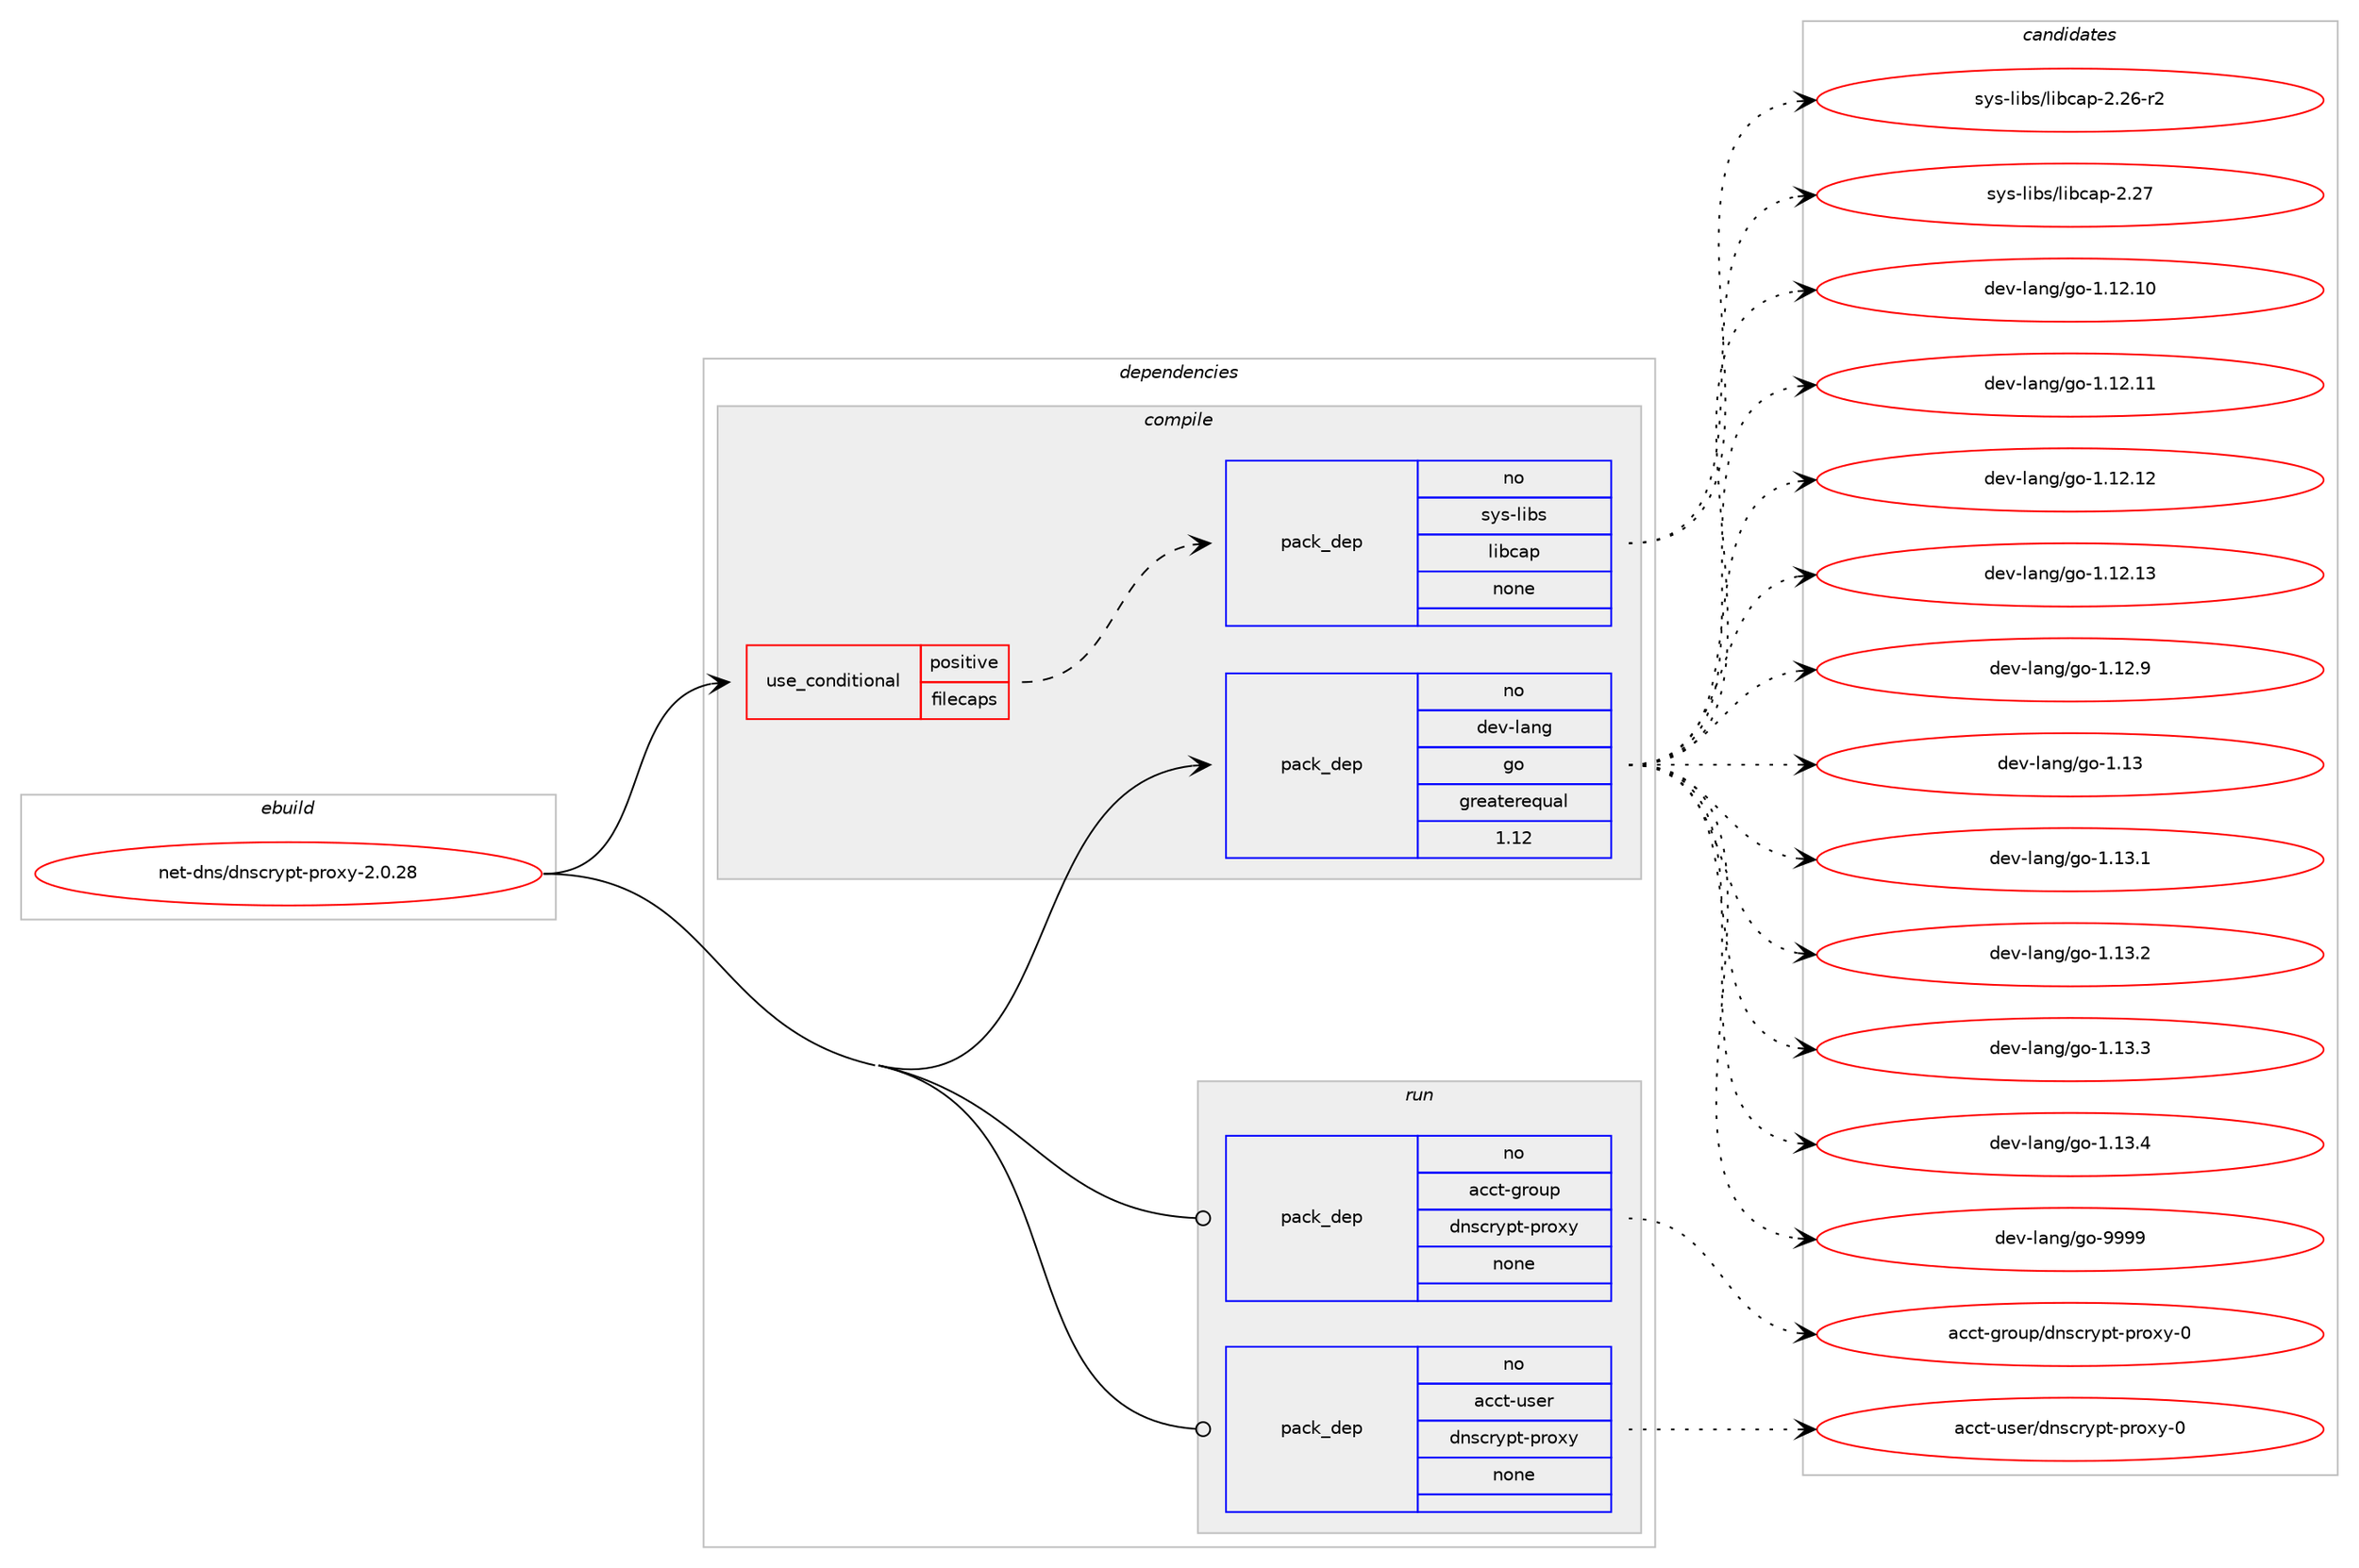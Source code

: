 digraph prolog {

# *************
# Graph options
# *************

newrank=true;
concentrate=true;
compound=true;
graph [rankdir=LR,fontname=Helvetica,fontsize=10,ranksep=1.5];#, ranksep=2.5, nodesep=0.2];
edge  [arrowhead=vee];
node  [fontname=Helvetica,fontsize=10];

# **********
# The ebuild
# **********

subgraph cluster_leftcol {
color=gray;
rank=same;
label=<<i>ebuild</i>>;
id [label="net-dns/dnscrypt-proxy-2.0.28", color=red, width=4, href="../net-dns/dnscrypt-proxy-2.0.28.svg"];
}

# ****************
# The dependencies
# ****************

subgraph cluster_midcol {
color=gray;
label=<<i>dependencies</i>>;
subgraph cluster_compile {
fillcolor="#eeeeee";
style=filled;
label=<<i>compile</i>>;
subgraph cond199197 {
dependency818076 [label=<<TABLE BORDER="0" CELLBORDER="1" CELLSPACING="0" CELLPADDING="4"><TR><TD ROWSPAN="3" CELLPADDING="10">use_conditional</TD></TR><TR><TD>positive</TD></TR><TR><TD>filecaps</TD></TR></TABLE>>, shape=none, color=red];
subgraph pack604573 {
dependency818077 [label=<<TABLE BORDER="0" CELLBORDER="1" CELLSPACING="0" CELLPADDING="4" WIDTH="220"><TR><TD ROWSPAN="6" CELLPADDING="30">pack_dep</TD></TR><TR><TD WIDTH="110">no</TD></TR><TR><TD>sys-libs</TD></TR><TR><TD>libcap</TD></TR><TR><TD>none</TD></TR><TR><TD></TD></TR></TABLE>>, shape=none, color=blue];
}
dependency818076:e -> dependency818077:w [weight=20,style="dashed",arrowhead="vee"];
}
id:e -> dependency818076:w [weight=20,style="solid",arrowhead="vee"];
subgraph pack604574 {
dependency818078 [label=<<TABLE BORDER="0" CELLBORDER="1" CELLSPACING="0" CELLPADDING="4" WIDTH="220"><TR><TD ROWSPAN="6" CELLPADDING="30">pack_dep</TD></TR><TR><TD WIDTH="110">no</TD></TR><TR><TD>dev-lang</TD></TR><TR><TD>go</TD></TR><TR><TD>greaterequal</TD></TR><TR><TD>1.12</TD></TR></TABLE>>, shape=none, color=blue];
}
id:e -> dependency818078:w [weight=20,style="solid",arrowhead="vee"];
}
subgraph cluster_compileandrun {
fillcolor="#eeeeee";
style=filled;
label=<<i>compile and run</i>>;
}
subgraph cluster_run {
fillcolor="#eeeeee";
style=filled;
label=<<i>run</i>>;
subgraph pack604575 {
dependency818079 [label=<<TABLE BORDER="0" CELLBORDER="1" CELLSPACING="0" CELLPADDING="4" WIDTH="220"><TR><TD ROWSPAN="6" CELLPADDING="30">pack_dep</TD></TR><TR><TD WIDTH="110">no</TD></TR><TR><TD>acct-group</TD></TR><TR><TD>dnscrypt-proxy</TD></TR><TR><TD>none</TD></TR><TR><TD></TD></TR></TABLE>>, shape=none, color=blue];
}
id:e -> dependency818079:w [weight=20,style="solid",arrowhead="odot"];
subgraph pack604576 {
dependency818080 [label=<<TABLE BORDER="0" CELLBORDER="1" CELLSPACING="0" CELLPADDING="4" WIDTH="220"><TR><TD ROWSPAN="6" CELLPADDING="30">pack_dep</TD></TR><TR><TD WIDTH="110">no</TD></TR><TR><TD>acct-user</TD></TR><TR><TD>dnscrypt-proxy</TD></TR><TR><TD>none</TD></TR><TR><TD></TD></TR></TABLE>>, shape=none, color=blue];
}
id:e -> dependency818080:w [weight=20,style="solid",arrowhead="odot"];
}
}

# **************
# The candidates
# **************

subgraph cluster_choices {
rank=same;
color=gray;
label=<<i>candidates</i>>;

subgraph choice604573 {
color=black;
nodesep=1;
choice11512111545108105981154710810598999711245504650544511450 [label="sys-libs/libcap-2.26-r2", color=red, width=4,href="../sys-libs/libcap-2.26-r2.svg"];
choice1151211154510810598115471081059899971124550465055 [label="sys-libs/libcap-2.27", color=red, width=4,href="../sys-libs/libcap-2.27.svg"];
dependency818077:e -> choice11512111545108105981154710810598999711245504650544511450:w [style=dotted,weight="100"];
dependency818077:e -> choice1151211154510810598115471081059899971124550465055:w [style=dotted,weight="100"];
}
subgraph choice604574 {
color=black;
nodesep=1;
choice1001011184510897110103471031114549464950464948 [label="dev-lang/go-1.12.10", color=red, width=4,href="../dev-lang/go-1.12.10.svg"];
choice1001011184510897110103471031114549464950464949 [label="dev-lang/go-1.12.11", color=red, width=4,href="../dev-lang/go-1.12.11.svg"];
choice1001011184510897110103471031114549464950464950 [label="dev-lang/go-1.12.12", color=red, width=4,href="../dev-lang/go-1.12.12.svg"];
choice1001011184510897110103471031114549464950464951 [label="dev-lang/go-1.12.13", color=red, width=4,href="../dev-lang/go-1.12.13.svg"];
choice10010111845108971101034710311145494649504657 [label="dev-lang/go-1.12.9", color=red, width=4,href="../dev-lang/go-1.12.9.svg"];
choice1001011184510897110103471031114549464951 [label="dev-lang/go-1.13", color=red, width=4,href="../dev-lang/go-1.13.svg"];
choice10010111845108971101034710311145494649514649 [label="dev-lang/go-1.13.1", color=red, width=4,href="../dev-lang/go-1.13.1.svg"];
choice10010111845108971101034710311145494649514650 [label="dev-lang/go-1.13.2", color=red, width=4,href="../dev-lang/go-1.13.2.svg"];
choice10010111845108971101034710311145494649514651 [label="dev-lang/go-1.13.3", color=red, width=4,href="../dev-lang/go-1.13.3.svg"];
choice10010111845108971101034710311145494649514652 [label="dev-lang/go-1.13.4", color=red, width=4,href="../dev-lang/go-1.13.4.svg"];
choice1001011184510897110103471031114557575757 [label="dev-lang/go-9999", color=red, width=4,href="../dev-lang/go-9999.svg"];
dependency818078:e -> choice1001011184510897110103471031114549464950464948:w [style=dotted,weight="100"];
dependency818078:e -> choice1001011184510897110103471031114549464950464949:w [style=dotted,weight="100"];
dependency818078:e -> choice1001011184510897110103471031114549464950464950:w [style=dotted,weight="100"];
dependency818078:e -> choice1001011184510897110103471031114549464950464951:w [style=dotted,weight="100"];
dependency818078:e -> choice10010111845108971101034710311145494649504657:w [style=dotted,weight="100"];
dependency818078:e -> choice1001011184510897110103471031114549464951:w [style=dotted,weight="100"];
dependency818078:e -> choice10010111845108971101034710311145494649514649:w [style=dotted,weight="100"];
dependency818078:e -> choice10010111845108971101034710311145494649514650:w [style=dotted,weight="100"];
dependency818078:e -> choice10010111845108971101034710311145494649514651:w [style=dotted,weight="100"];
dependency818078:e -> choice10010111845108971101034710311145494649514652:w [style=dotted,weight="100"];
dependency818078:e -> choice1001011184510897110103471031114557575757:w [style=dotted,weight="100"];
}
subgraph choice604575 {
color=black;
nodesep=1;
choice979999116451031141111171124710011011599114121112116451121141111201214548 [label="acct-group/dnscrypt-proxy-0", color=red, width=4,href="../acct-group/dnscrypt-proxy-0.svg"];
dependency818079:e -> choice979999116451031141111171124710011011599114121112116451121141111201214548:w [style=dotted,weight="100"];
}
subgraph choice604576 {
color=black;
nodesep=1;
choice979999116451171151011144710011011599114121112116451121141111201214548 [label="acct-user/dnscrypt-proxy-0", color=red, width=4,href="../acct-user/dnscrypt-proxy-0.svg"];
dependency818080:e -> choice979999116451171151011144710011011599114121112116451121141111201214548:w [style=dotted,weight="100"];
}
}

}
